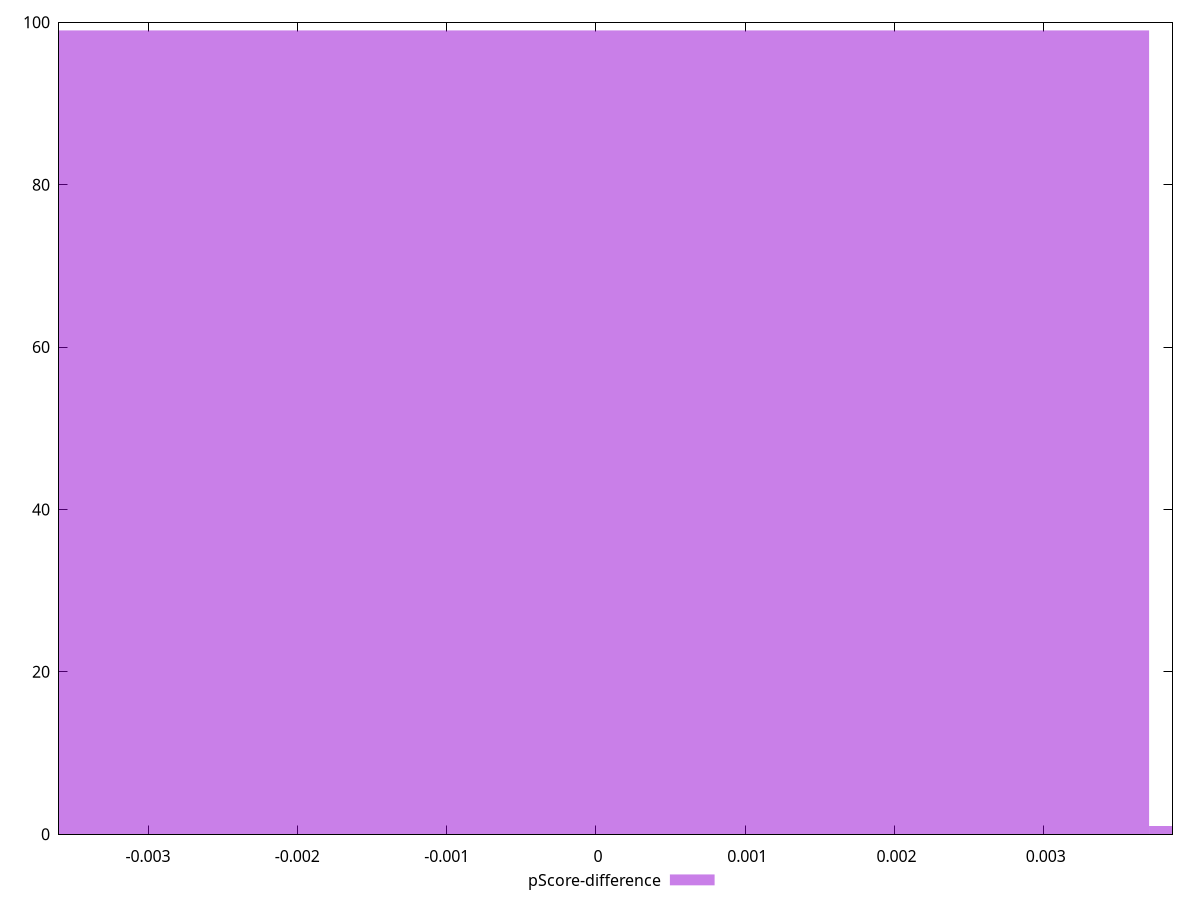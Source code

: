reset

$pScoreDifference <<EOF
0 99
0.007411489592439167 1
EOF

set key outside below
set boxwidth 0.007411489592439167
set xrange [-0.0035967520083595543:0.0038625055717602663]
set yrange [0:100]
set trange [0:100]
set style fill transparent solid 0.5 noborder
set terminal svg size 640, 490 enhanced background rgb 'white'
set output "report_00026_2021-02-22T21:38:55.199Z/cumulative-layout-shift/samples/pages/pScore-difference/histogram.svg"

plot $pScoreDifference title "pScore-difference" with boxes

reset
